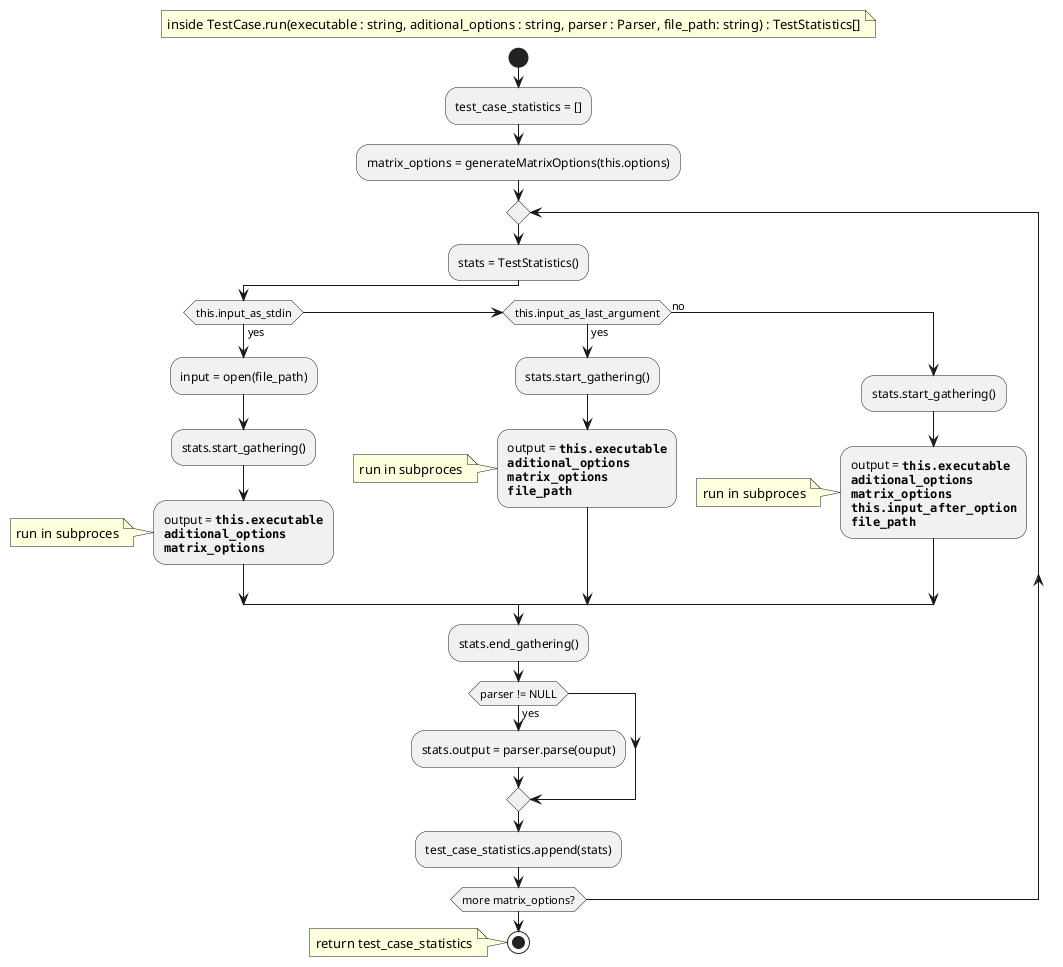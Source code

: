 @startuml
floating note: inside TestCase.run(executable : string, aditional_options : string, parser : Parser, file_path: string) : TestStatistics[]
start

:test_case_statistics = [];
:matrix_options = generateMatrixOptions(this.options);
repeat
:stats = TestStatistics();
if (this.input_as_stdin) then (yes)
  :input = open(file_path);
  :stats.start_gathering();
  :output = <b>""this.executable""
  <b>""aditional_options""
  <b>""matrix_options"";
  note: run in subproces
elseif (this.input_as_last_argument) then (yes)
  :stats.start_gathering();
  :output = <b>""this.executable""
  <b>""aditional_options""
  <b>""matrix_options""
  <b>""file_path"";
  note: run in subproces
else (no)
  :stats.start_gathering();
  :output = <b>""this.executable""
  <b>""aditional_options""
  <b>""matrix_options""
  <b>""this.input_after_option""
  <b>""file_path"";
  note: run in subproces
endif
:stats.end_gathering();

if (parser != NULL) then (yes)
  :stats.output = parser.parse(ouput);
endif
:test_case_statistics.append(stats);
repeat while (more matrix_options?)

stop
note: return test_case_statistics

@enduml
